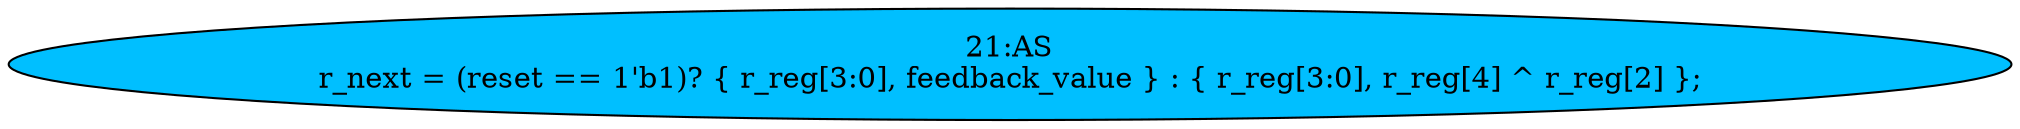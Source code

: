 strict digraph "" {
	node [label="\N"];
	"21:AS"	[ast="<pyverilog.vparser.ast.Assign object at 0x7f8c60c7bed0>",
		def_var="['r_next']",
		fillcolor=deepskyblue,
		label="21:AS
r_next = (reset == 1'b1)? { r_reg[3:0], feedback_value } : { r_reg[3:0], r_reg[4] ^ r_reg[2] };",
		statements="[]",
		style=filled,
		typ=Assign,
		use_var="['reset', 'r_reg', 'feedback_value', 'r_reg', 'r_reg', 'r_reg']"];
}

